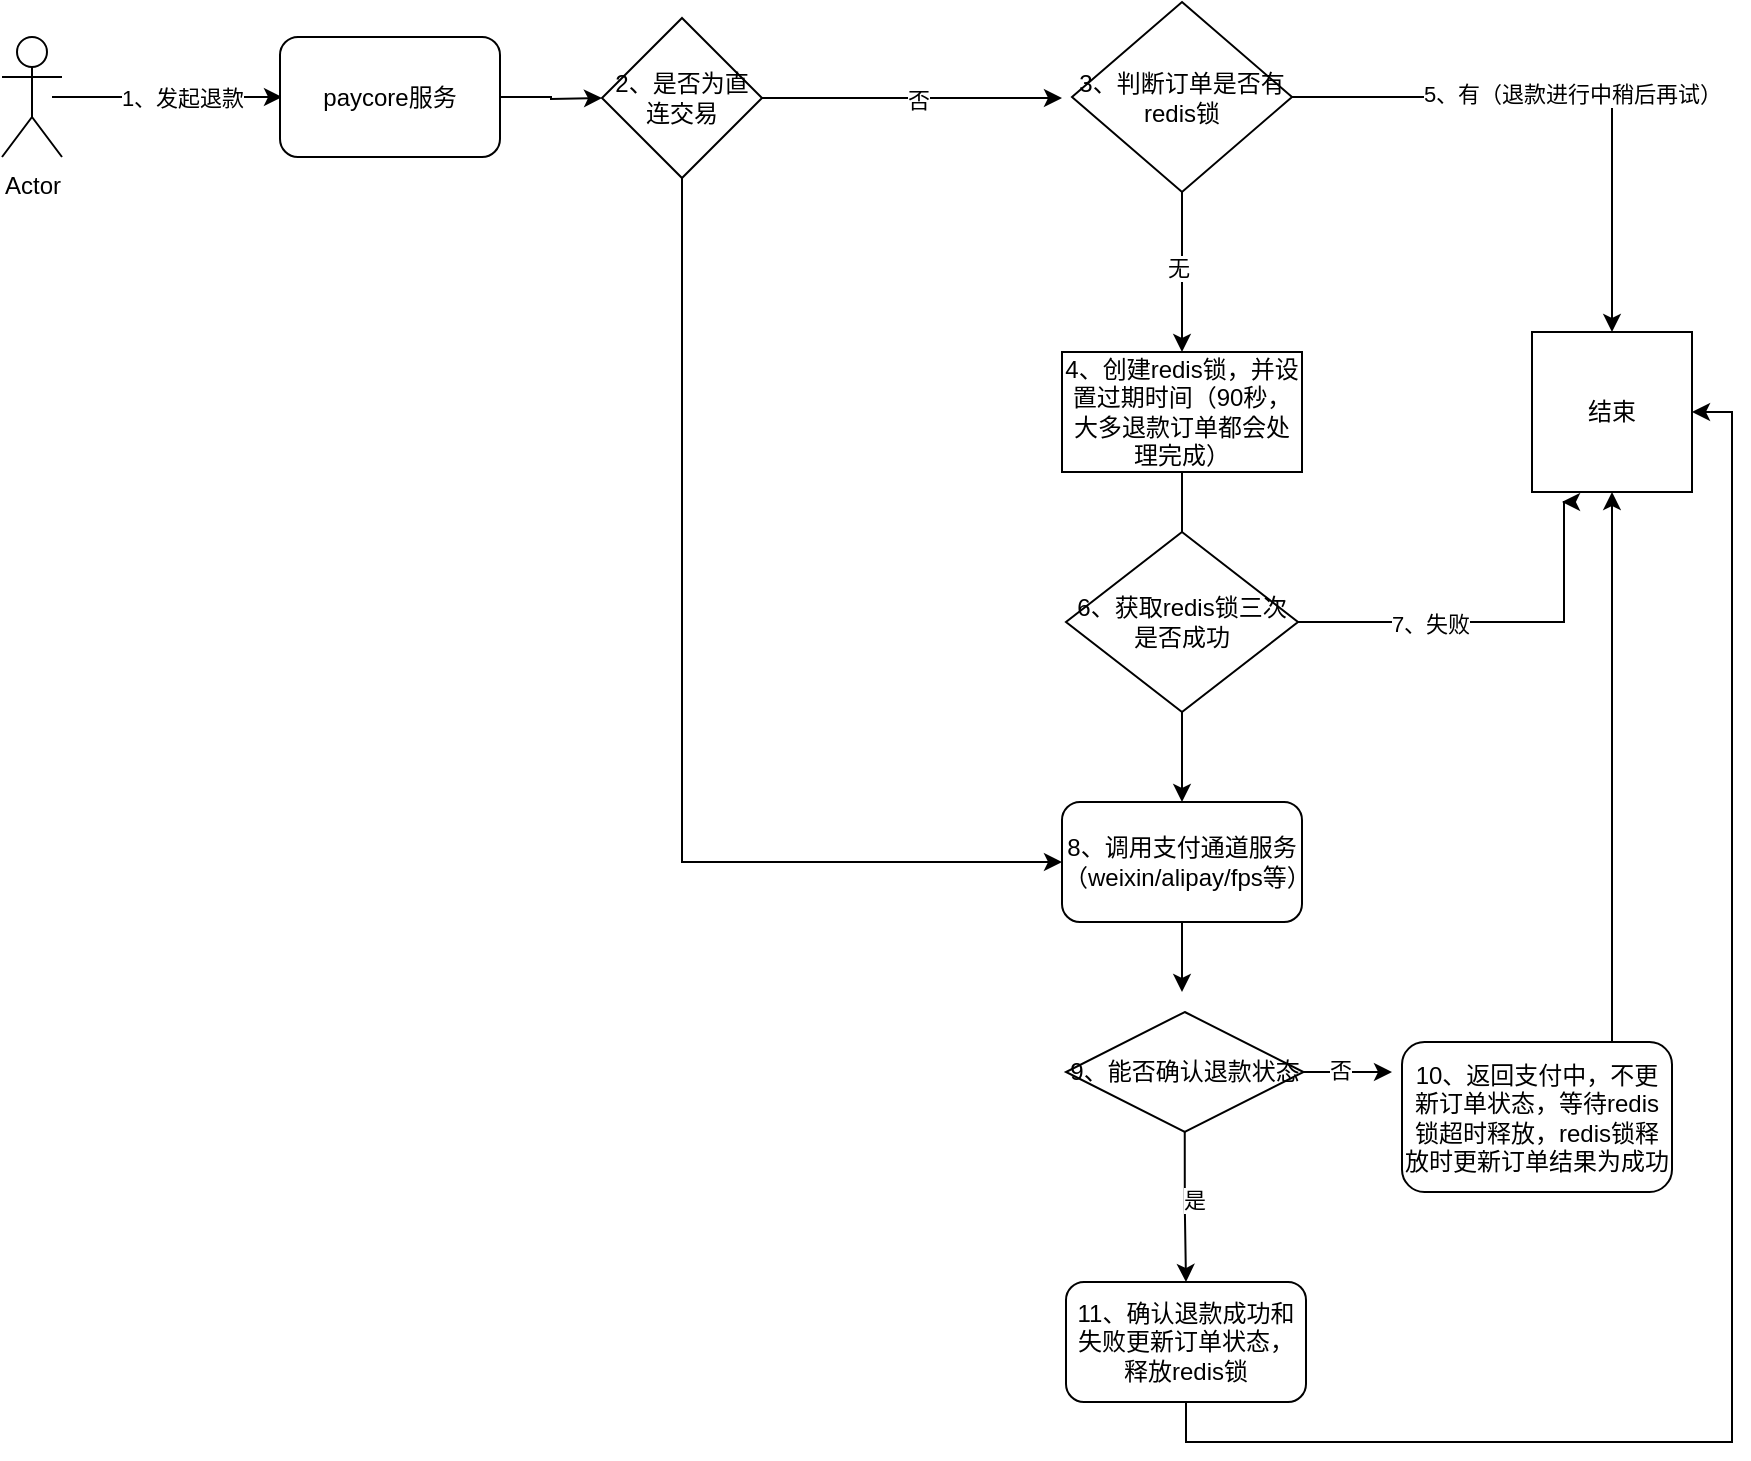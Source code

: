 <mxfile version="27.0.3">
  <diagram name="第 1 页" id="ZjrSGvgwIU7UQfZTokUd">
    <mxGraphModel dx="924" dy="650" grid="1" gridSize="10" guides="1" tooltips="1" connect="1" arrows="1" fold="1" page="1" pageScale="1" pageWidth="827" pageHeight="1169" math="0" shadow="0">
      <root>
        <mxCell id="0" />
        <mxCell id="1" parent="0" />
        <mxCell id="QS_gzMezKBBXRja1QmdW-1" style="edgeStyle=orthogonalEdgeStyle;rounded=0;orthogonalLoop=1;jettySize=auto;html=1;exitX=0.5;exitY=0.5;exitDx=0;exitDy=0;exitPerimeter=0;" edge="1" parent="1">
          <mxGeometry relative="1" as="geometry">
            <mxPoint x="300" y="147.5" as="targetPoint" />
            <mxPoint x="185" y="147.5" as="sourcePoint" />
          </mxGeometry>
        </mxCell>
        <mxCell id="QS_gzMezKBBXRja1QmdW-2" value="1、发起退款" style="edgeLabel;html=1;align=center;verticalAlign=middle;resizable=0;points=[];" vertex="1" connectable="0" parent="QS_gzMezKBBXRja1QmdW-1">
          <mxGeometry x="-0.181" y="-4" relative="1" as="geometry">
            <mxPoint x="18" y="-4" as="offset" />
          </mxGeometry>
        </mxCell>
        <mxCell id="QS_gzMezKBBXRja1QmdW-29" style="edgeStyle=orthogonalEdgeStyle;rounded=0;orthogonalLoop=1;jettySize=auto;html=1;exitX=1;exitY=0.5;exitDx=0;exitDy=0;" edge="1" parent="1" source="QS_gzMezKBBXRja1QmdW-4">
          <mxGeometry relative="1" as="geometry">
            <mxPoint x="460" y="148" as="targetPoint" />
          </mxGeometry>
        </mxCell>
        <mxCell id="QS_gzMezKBBXRja1QmdW-4" value="paycore服务" style="rounded=1;whiteSpace=wrap;html=1;" vertex="1" parent="1">
          <mxGeometry x="299" y="117.5" width="110" height="60" as="geometry" />
        </mxCell>
        <mxCell id="QS_gzMezKBBXRja1QmdW-5" style="edgeStyle=orthogonalEdgeStyle;rounded=0;orthogonalLoop=1;jettySize=auto;html=1;exitX=1;exitY=0.5;exitDx=0;exitDy=0;entryX=0.5;entryY=0;entryDx=0;entryDy=0;" edge="1" parent="1" source="QS_gzMezKBBXRja1QmdW-9" target="QS_gzMezKBBXRja1QmdW-10">
          <mxGeometry relative="1" as="geometry">
            <mxPoint x="875" y="145" as="targetPoint" />
          </mxGeometry>
        </mxCell>
        <mxCell id="QS_gzMezKBBXRja1QmdW-6" value="5、有（退款进行中稍后再试）" style="edgeLabel;html=1;align=center;verticalAlign=middle;resizable=0;points=[];" vertex="1" connectable="0" parent="QS_gzMezKBBXRja1QmdW-5">
          <mxGeometry x="-0.079" y="-2" relative="1" as="geometry">
            <mxPoint x="12" y="-4" as="offset" />
          </mxGeometry>
        </mxCell>
        <mxCell id="QS_gzMezKBBXRja1QmdW-7" style="edgeStyle=orthogonalEdgeStyle;rounded=0;orthogonalLoop=1;jettySize=auto;html=1;exitX=0.5;exitY=1;exitDx=0;exitDy=0;" edge="1" parent="1" source="QS_gzMezKBBXRja1QmdW-9">
          <mxGeometry relative="1" as="geometry">
            <mxPoint x="750" y="275" as="targetPoint" />
          </mxGeometry>
        </mxCell>
        <mxCell id="QS_gzMezKBBXRja1QmdW-8" value="无" style="edgeLabel;html=1;align=center;verticalAlign=middle;resizable=0;points=[];" vertex="1" connectable="0" parent="QS_gzMezKBBXRja1QmdW-7">
          <mxGeometry x="-0.056" y="-2" relative="1" as="geometry">
            <mxPoint as="offset" />
          </mxGeometry>
        </mxCell>
        <mxCell id="QS_gzMezKBBXRja1QmdW-9" value="3、判断订单是否有redis锁" style="rhombus;whiteSpace=wrap;html=1;" vertex="1" parent="1">
          <mxGeometry x="695" y="100" width="110" height="95" as="geometry" />
        </mxCell>
        <mxCell id="QS_gzMezKBBXRja1QmdW-10" value="结束" style="whiteSpace=wrap;html=1;aspect=fixed;" vertex="1" parent="1">
          <mxGeometry x="925" y="265" width="80" height="80" as="geometry" />
        </mxCell>
        <mxCell id="QS_gzMezKBBXRja1QmdW-11" style="edgeStyle=orthogonalEdgeStyle;rounded=0;orthogonalLoop=1;jettySize=auto;html=1;exitX=0.5;exitY=1;exitDx=0;exitDy=0;" edge="1" parent="1" source="QS_gzMezKBBXRja1QmdW-12">
          <mxGeometry relative="1" as="geometry">
            <mxPoint x="750" y="405" as="targetPoint" />
          </mxGeometry>
        </mxCell>
        <mxCell id="QS_gzMezKBBXRja1QmdW-12" value="4、创建redis锁，并设置过期时间（90秒，大多退款订单都会处理完成）" style="rounded=0;whiteSpace=wrap;html=1;" vertex="1" parent="1">
          <mxGeometry x="690" y="275" width="120" height="60" as="geometry" />
        </mxCell>
        <mxCell id="QS_gzMezKBBXRja1QmdW-13" style="edgeStyle=orthogonalEdgeStyle;rounded=0;orthogonalLoop=1;jettySize=auto;html=1;exitX=1;exitY=0.5;exitDx=0;exitDy=0;" edge="1" parent="1" source="QS_gzMezKBBXRja1QmdW-15">
          <mxGeometry relative="1" as="geometry">
            <mxPoint x="940" y="350" as="targetPoint" />
            <Array as="points">
              <mxPoint x="941" y="410" />
            </Array>
          </mxGeometry>
        </mxCell>
        <mxCell id="QS_gzMezKBBXRja1QmdW-14" value="7、失败" style="edgeLabel;html=1;align=center;verticalAlign=middle;resizable=0;points=[];" vertex="1" connectable="0" parent="QS_gzMezKBBXRja1QmdW-13">
          <mxGeometry x="-0.326" y="-1" relative="1" as="geometry">
            <mxPoint as="offset" />
          </mxGeometry>
        </mxCell>
        <mxCell id="QS_gzMezKBBXRja1QmdW-15" value="6、获取redis锁三次是否成功" style="rhombus;whiteSpace=wrap;html=1;" vertex="1" parent="1">
          <mxGeometry x="692" y="365" width="116" height="90" as="geometry" />
        </mxCell>
        <mxCell id="QS_gzMezKBBXRja1QmdW-16" style="edgeStyle=orthogonalEdgeStyle;rounded=0;orthogonalLoop=1;jettySize=auto;html=1;exitX=0.5;exitY=1;exitDx=0;exitDy=0;entryX=0.5;entryY=0;entryDx=0;entryDy=0;" edge="1" parent="1" source="QS_gzMezKBBXRja1QmdW-27" target="QS_gzMezKBBXRja1QmdW-24">
          <mxGeometry relative="1" as="geometry">
            <mxPoint x="750" y="695" as="targetPoint" />
          </mxGeometry>
        </mxCell>
        <mxCell id="QS_gzMezKBBXRja1QmdW-34" value="是" style="edgeLabel;html=1;align=center;verticalAlign=middle;resizable=0;points=[];" vertex="1" connectable="0" parent="QS_gzMezKBBXRja1QmdW-16">
          <mxGeometry x="-0.101" y="4" relative="1" as="geometry">
            <mxPoint as="offset" />
          </mxGeometry>
        </mxCell>
        <mxCell id="QS_gzMezKBBXRja1QmdW-18" style="edgeStyle=orthogonalEdgeStyle;rounded=0;orthogonalLoop=1;jettySize=auto;html=1;exitX=1;exitY=0.5;exitDx=0;exitDy=0;" edge="1" parent="1" source="QS_gzMezKBBXRja1QmdW-27">
          <mxGeometry relative="1" as="geometry">
            <mxPoint x="855" y="635" as="targetPoint" />
            <Array as="points">
              <mxPoint x="845" y="635" />
              <mxPoint x="845" y="635" />
            </Array>
          </mxGeometry>
        </mxCell>
        <mxCell id="QS_gzMezKBBXRja1QmdW-19" value="否" style="edgeLabel;html=1;align=center;verticalAlign=middle;resizable=0;points=[];" vertex="1" connectable="0" parent="QS_gzMezKBBXRja1QmdW-18">
          <mxGeometry x="-0.207" y="1" relative="1" as="geometry">
            <mxPoint as="offset" />
          </mxGeometry>
        </mxCell>
        <mxCell id="QS_gzMezKBBXRja1QmdW-20" value="" style="edgeStyle=orthogonalEdgeStyle;rounded=0;orthogonalLoop=1;jettySize=auto;html=1;exitX=0.5;exitY=1;exitDx=0;exitDy=0;" edge="1" parent="1" source="QS_gzMezKBBXRja1QmdW-15" target="QS_gzMezKBBXRja1QmdW-22">
          <mxGeometry relative="1" as="geometry">
            <mxPoint x="750" y="555" as="targetPoint" />
            <mxPoint x="750" y="455" as="sourcePoint" />
          </mxGeometry>
        </mxCell>
        <mxCell id="QS_gzMezKBBXRja1QmdW-21" style="edgeStyle=orthogonalEdgeStyle;rounded=0;orthogonalLoop=1;jettySize=auto;html=1;exitX=0.5;exitY=1;exitDx=0;exitDy=0;" edge="1" parent="1" source="QS_gzMezKBBXRja1QmdW-22">
          <mxGeometry relative="1" as="geometry">
            <mxPoint x="750" y="595" as="targetPoint" />
          </mxGeometry>
        </mxCell>
        <mxCell id="QS_gzMezKBBXRja1QmdW-22" value="8、调用支付通道服务（weixin/alipay/fps等）" style="rounded=1;whiteSpace=wrap;html=1;" vertex="1" parent="1">
          <mxGeometry x="690" y="500" width="120" height="60" as="geometry" />
        </mxCell>
        <mxCell id="QS_gzMezKBBXRja1QmdW-23" style="edgeStyle=orthogonalEdgeStyle;rounded=0;orthogonalLoop=1;jettySize=auto;html=1;exitX=0.5;exitY=1;exitDx=0;exitDy=0;entryX=1;entryY=0.5;entryDx=0;entryDy=0;" edge="1" parent="1" source="QS_gzMezKBBXRja1QmdW-24" target="QS_gzMezKBBXRja1QmdW-10">
          <mxGeometry relative="1" as="geometry" />
        </mxCell>
        <mxCell id="QS_gzMezKBBXRja1QmdW-24" value="11、确认退款成功和失败更新订单状态，释放redis锁" style="rounded=1;whiteSpace=wrap;html=1;" vertex="1" parent="1">
          <mxGeometry x="692" y="740" width="120" height="60" as="geometry" />
        </mxCell>
        <mxCell id="QS_gzMezKBBXRja1QmdW-25" style="edgeStyle=orthogonalEdgeStyle;rounded=0;orthogonalLoop=1;jettySize=auto;html=1;exitX=1;exitY=0.5;exitDx=0;exitDy=0;" edge="1" parent="1" source="QS_gzMezKBBXRja1QmdW-26" target="QS_gzMezKBBXRja1QmdW-10">
          <mxGeometry relative="1" as="geometry">
            <Array as="points">
              <mxPoint x="965" y="635" />
            </Array>
          </mxGeometry>
        </mxCell>
        <mxCell id="QS_gzMezKBBXRja1QmdW-26" value="10、返回支付中，不更新订单状态，等待redis锁超时释放，redis锁释放时更新订单结果为成功" style="rounded=1;whiteSpace=wrap;html=1;direction=west;" vertex="1" parent="1">
          <mxGeometry x="860" y="620" width="135" height="75" as="geometry" />
        </mxCell>
        <mxCell id="QS_gzMezKBBXRja1QmdW-27" value="9、能否确认退款状态" style="rhombus;whiteSpace=wrap;html=1;" vertex="1" parent="1">
          <mxGeometry x="692" y="605" width="118.75" height="60" as="geometry" />
        </mxCell>
        <mxCell id="QS_gzMezKBBXRja1QmdW-28" value="Actor" style="shape=umlActor;verticalLabelPosition=bottom;verticalAlign=top;html=1;outlineConnect=0;" vertex="1" parent="1">
          <mxGeometry x="160" y="117.5" width="30" height="60" as="geometry" />
        </mxCell>
        <mxCell id="QS_gzMezKBBXRja1QmdW-31" style="edgeStyle=orthogonalEdgeStyle;rounded=0;orthogonalLoop=1;jettySize=auto;html=1;exitX=1;exitY=0.5;exitDx=0;exitDy=0;" edge="1" parent="1" source="QS_gzMezKBBXRja1QmdW-30">
          <mxGeometry relative="1" as="geometry">
            <mxPoint x="690" y="148" as="targetPoint" />
          </mxGeometry>
        </mxCell>
        <mxCell id="QS_gzMezKBBXRja1QmdW-32" value="否" style="edgeLabel;html=1;align=center;verticalAlign=middle;resizable=0;points=[];" vertex="1" connectable="0" parent="QS_gzMezKBBXRja1QmdW-31">
          <mxGeometry x="0.043" relative="1" as="geometry">
            <mxPoint as="offset" />
          </mxGeometry>
        </mxCell>
        <mxCell id="QS_gzMezKBBXRja1QmdW-33" style="edgeStyle=orthogonalEdgeStyle;rounded=0;orthogonalLoop=1;jettySize=auto;html=1;exitX=0.5;exitY=1;exitDx=0;exitDy=0;entryX=0;entryY=0.5;entryDx=0;entryDy=0;" edge="1" parent="1" source="QS_gzMezKBBXRja1QmdW-30" target="QS_gzMezKBBXRja1QmdW-22">
          <mxGeometry relative="1" as="geometry" />
        </mxCell>
        <mxCell id="QS_gzMezKBBXRja1QmdW-30" value="2、是否为直连交易" style="rhombus;whiteSpace=wrap;html=1;" vertex="1" parent="1">
          <mxGeometry x="460" y="108" width="80" height="80" as="geometry" />
        </mxCell>
      </root>
    </mxGraphModel>
  </diagram>
</mxfile>
